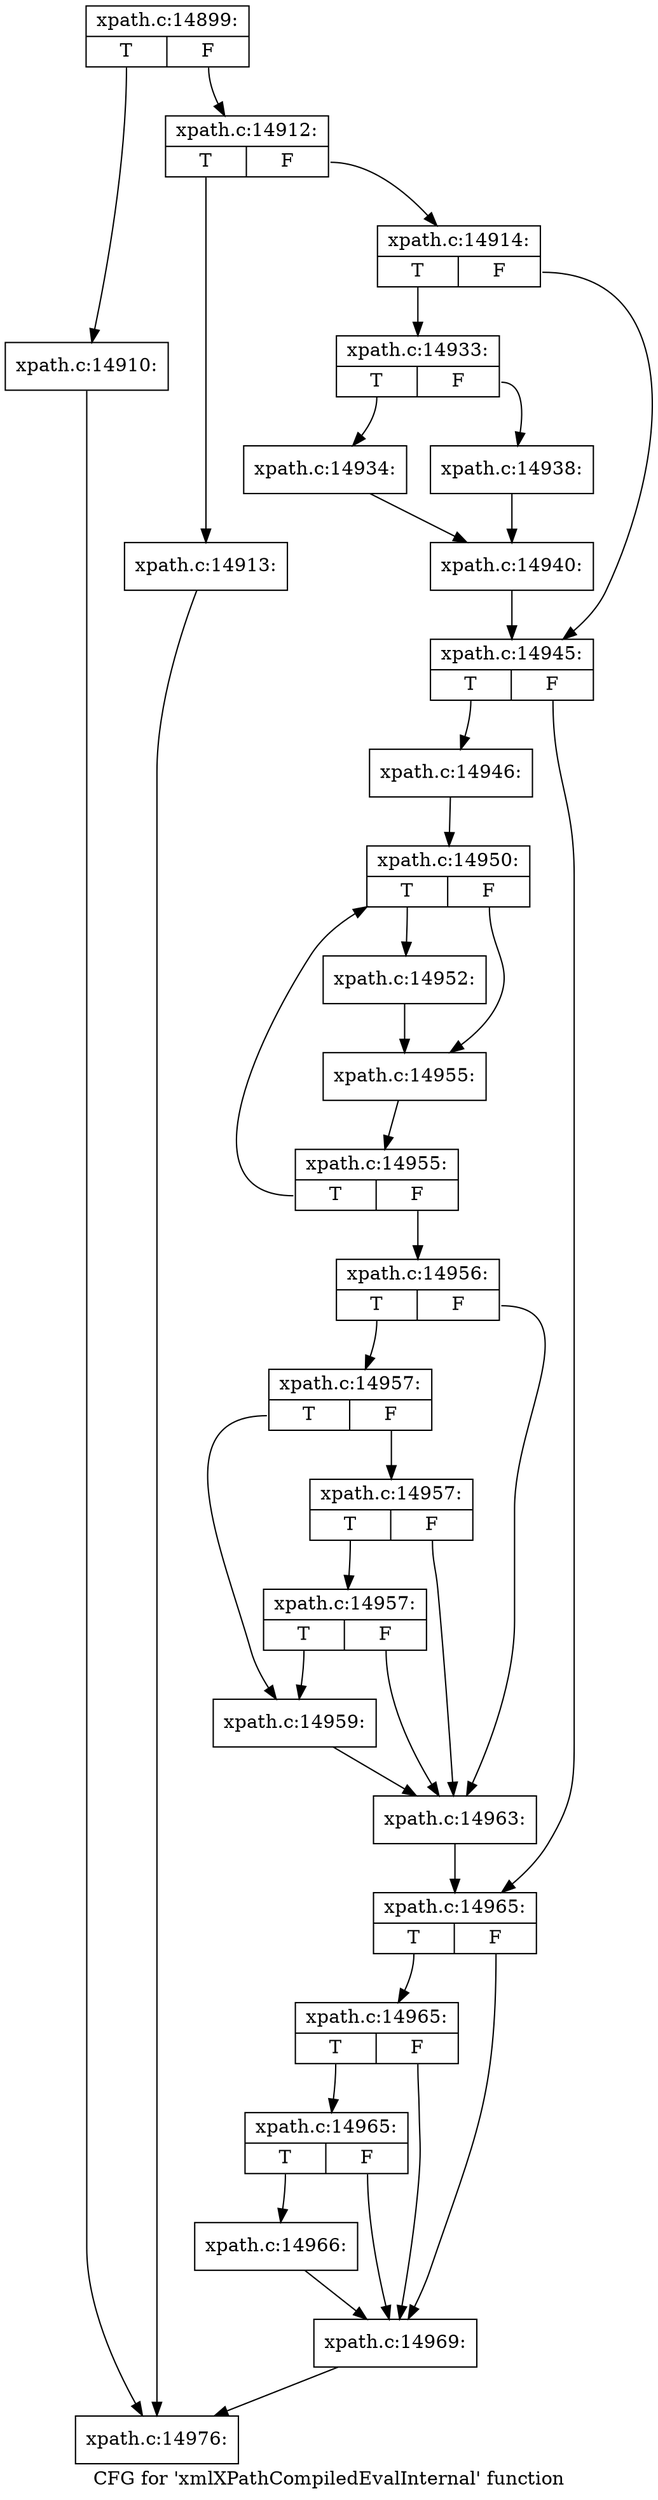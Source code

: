 digraph "CFG for 'xmlXPathCompiledEvalInternal' function" {
	label="CFG for 'xmlXPathCompiledEvalInternal' function";

	Node0x4b62400 [shape=record,label="{xpath.c:14899:|{<s0>T|<s1>F}}"];
	Node0x4b62400:s0 -> Node0x4b69aa0;
	Node0x4b62400:s1 -> Node0x4b69af0;
	Node0x4b69aa0 [shape=record,label="{xpath.c:14910:}"];
	Node0x4b69aa0 -> Node0x4b68660;
	Node0x4b69af0 [shape=record,label="{xpath.c:14912:|{<s0>T|<s1>F}}"];
	Node0x4b69af0:s0 -> Node0x4b69f10;
	Node0x4b69af0:s1 -> Node0x4b6a160;
	Node0x4b69f10 [shape=record,label="{xpath.c:14913:}"];
	Node0x4b69f10 -> Node0x4b68660;
	Node0x4b6a160 [shape=record,label="{xpath.c:14914:|{<s0>T|<s1>F}}"];
	Node0x4b6a160:s0 -> Node0x4b6af60;
	Node0x4b6a160:s1 -> Node0x4b6b290;
	Node0x4b6af60 [shape=record,label="{xpath.c:14933:|{<s0>T|<s1>F}}"];
	Node0x4b6af60:s0 -> Node0x4b6b240;
	Node0x4b6af60:s1 -> Node0x4b6b7a0;
	Node0x4b6b240 [shape=record,label="{xpath.c:14934:}"];
	Node0x4b6b240 -> Node0x4b6b750;
	Node0x4b6b7a0 [shape=record,label="{xpath.c:14938:}"];
	Node0x4b6b7a0 -> Node0x4b6b750;
	Node0x4b6b750 [shape=record,label="{xpath.c:14940:}"];
	Node0x4b6b750 -> Node0x4b6b290;
	Node0x4b6b290 [shape=record,label="{xpath.c:14945:|{<s0>T|<s1>F}}"];
	Node0x4b6b290:s0 -> Node0x4b6c640;
	Node0x4b6b290:s1 -> Node0x4b6c690;
	Node0x4b6c640 [shape=record,label="{xpath.c:14946:}"];
	Node0x4b6c640 -> Node0x4b6d1c0;
	Node0x4b6d1c0 [shape=record,label="{xpath.c:14950:|{<s0>T|<s1>F}}"];
	Node0x4b6d1c0:s0 -> Node0x4b6d580;
	Node0x4b6d1c0:s1 -> Node0x4b6d5d0;
	Node0x4b6d580 [shape=record,label="{xpath.c:14952:}"];
	Node0x4b6d580 -> Node0x4b6d5d0;
	Node0x4b6d5d0 [shape=record,label="{xpath.c:14955:}"];
	Node0x4b6d5d0 -> Node0x4b6d170;
	Node0x4b6d170 [shape=record,label="{xpath.c:14955:|{<s0>T|<s1>F}}"];
	Node0x4b6d170:s0 -> Node0x4b6d1c0;
	Node0x4b6d170:s1 -> Node0x4b6d120;
	Node0x4b6d120 [shape=record,label="{xpath.c:14956:|{<s0>T|<s1>F}}"];
	Node0x4b6d120:s0 -> Node0x4b6e090;
	Node0x4b6d120:s1 -> Node0x4b6e040;
	Node0x4b6e090 [shape=record,label="{xpath.c:14957:|{<s0>T|<s1>F}}"];
	Node0x4b6e090:s0 -> Node0x4b6dff0;
	Node0x4b6e090:s1 -> Node0x4b6e310;
	Node0x4b6e310 [shape=record,label="{xpath.c:14957:|{<s0>T|<s1>F}}"];
	Node0x4b6e310:s0 -> Node0x4b6e500;
	Node0x4b6e310:s1 -> Node0x4b6e040;
	Node0x4b6e500 [shape=record,label="{xpath.c:14957:|{<s0>T|<s1>F}}"];
	Node0x4b6e500:s0 -> Node0x4b6dff0;
	Node0x4b6e500:s1 -> Node0x4b6e040;
	Node0x4b6dff0 [shape=record,label="{xpath.c:14959:}"];
	Node0x4b6dff0 -> Node0x4b6e040;
	Node0x4b6e040 [shape=record,label="{xpath.c:14963:}"];
	Node0x4b6e040 -> Node0x4b6c690;
	Node0x4b6c690 [shape=record,label="{xpath.c:14965:|{<s0>T|<s1>F}}"];
	Node0x4b6c690:s0 -> Node0x4b6f270;
	Node0x4b6c690:s1 -> Node0x4b6f1a0;
	Node0x4b6f270 [shape=record,label="{xpath.c:14965:|{<s0>T|<s1>F}}"];
	Node0x4b6f270:s0 -> Node0x4b6f1f0;
	Node0x4b6f270:s1 -> Node0x4b6f1a0;
	Node0x4b6f1f0 [shape=record,label="{xpath.c:14965:|{<s0>T|<s1>F}}"];
	Node0x4b6f1f0:s0 -> Node0x4b6f150;
	Node0x4b6f1f0:s1 -> Node0x4b6f1a0;
	Node0x4b6f150 [shape=record,label="{xpath.c:14966:}"];
	Node0x4b6f150 -> Node0x4b6f1a0;
	Node0x4b6f1a0 [shape=record,label="{xpath.c:14969:}"];
	Node0x4b6f1a0 -> Node0x4b68660;
	Node0x4b68660 [shape=record,label="{xpath.c:14976:}"];
}
